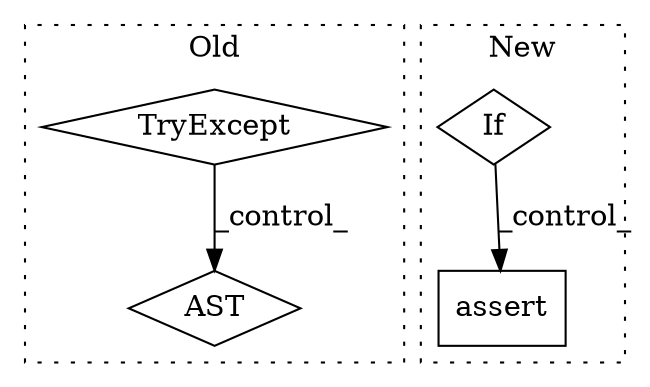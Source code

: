 digraph G {
subgraph cluster0 {
1 [label="TryExcept" a="71" s="8588" l="18" shape="diamond"];
3 [label="AST" a="2" s="8704,0" l="7,0" shape="diamond"];
label = "Old";
style="dotted";
}
subgraph cluster1 {
2 [label="assert" a="65" s="6055" l="7" shape="box"];
4 [label="If" a="96" s="6019" l="3" shape="diamond"];
label = "New";
style="dotted";
}
1 -> 3 [label="_control_"];
4 -> 2 [label="_control_"];
}
